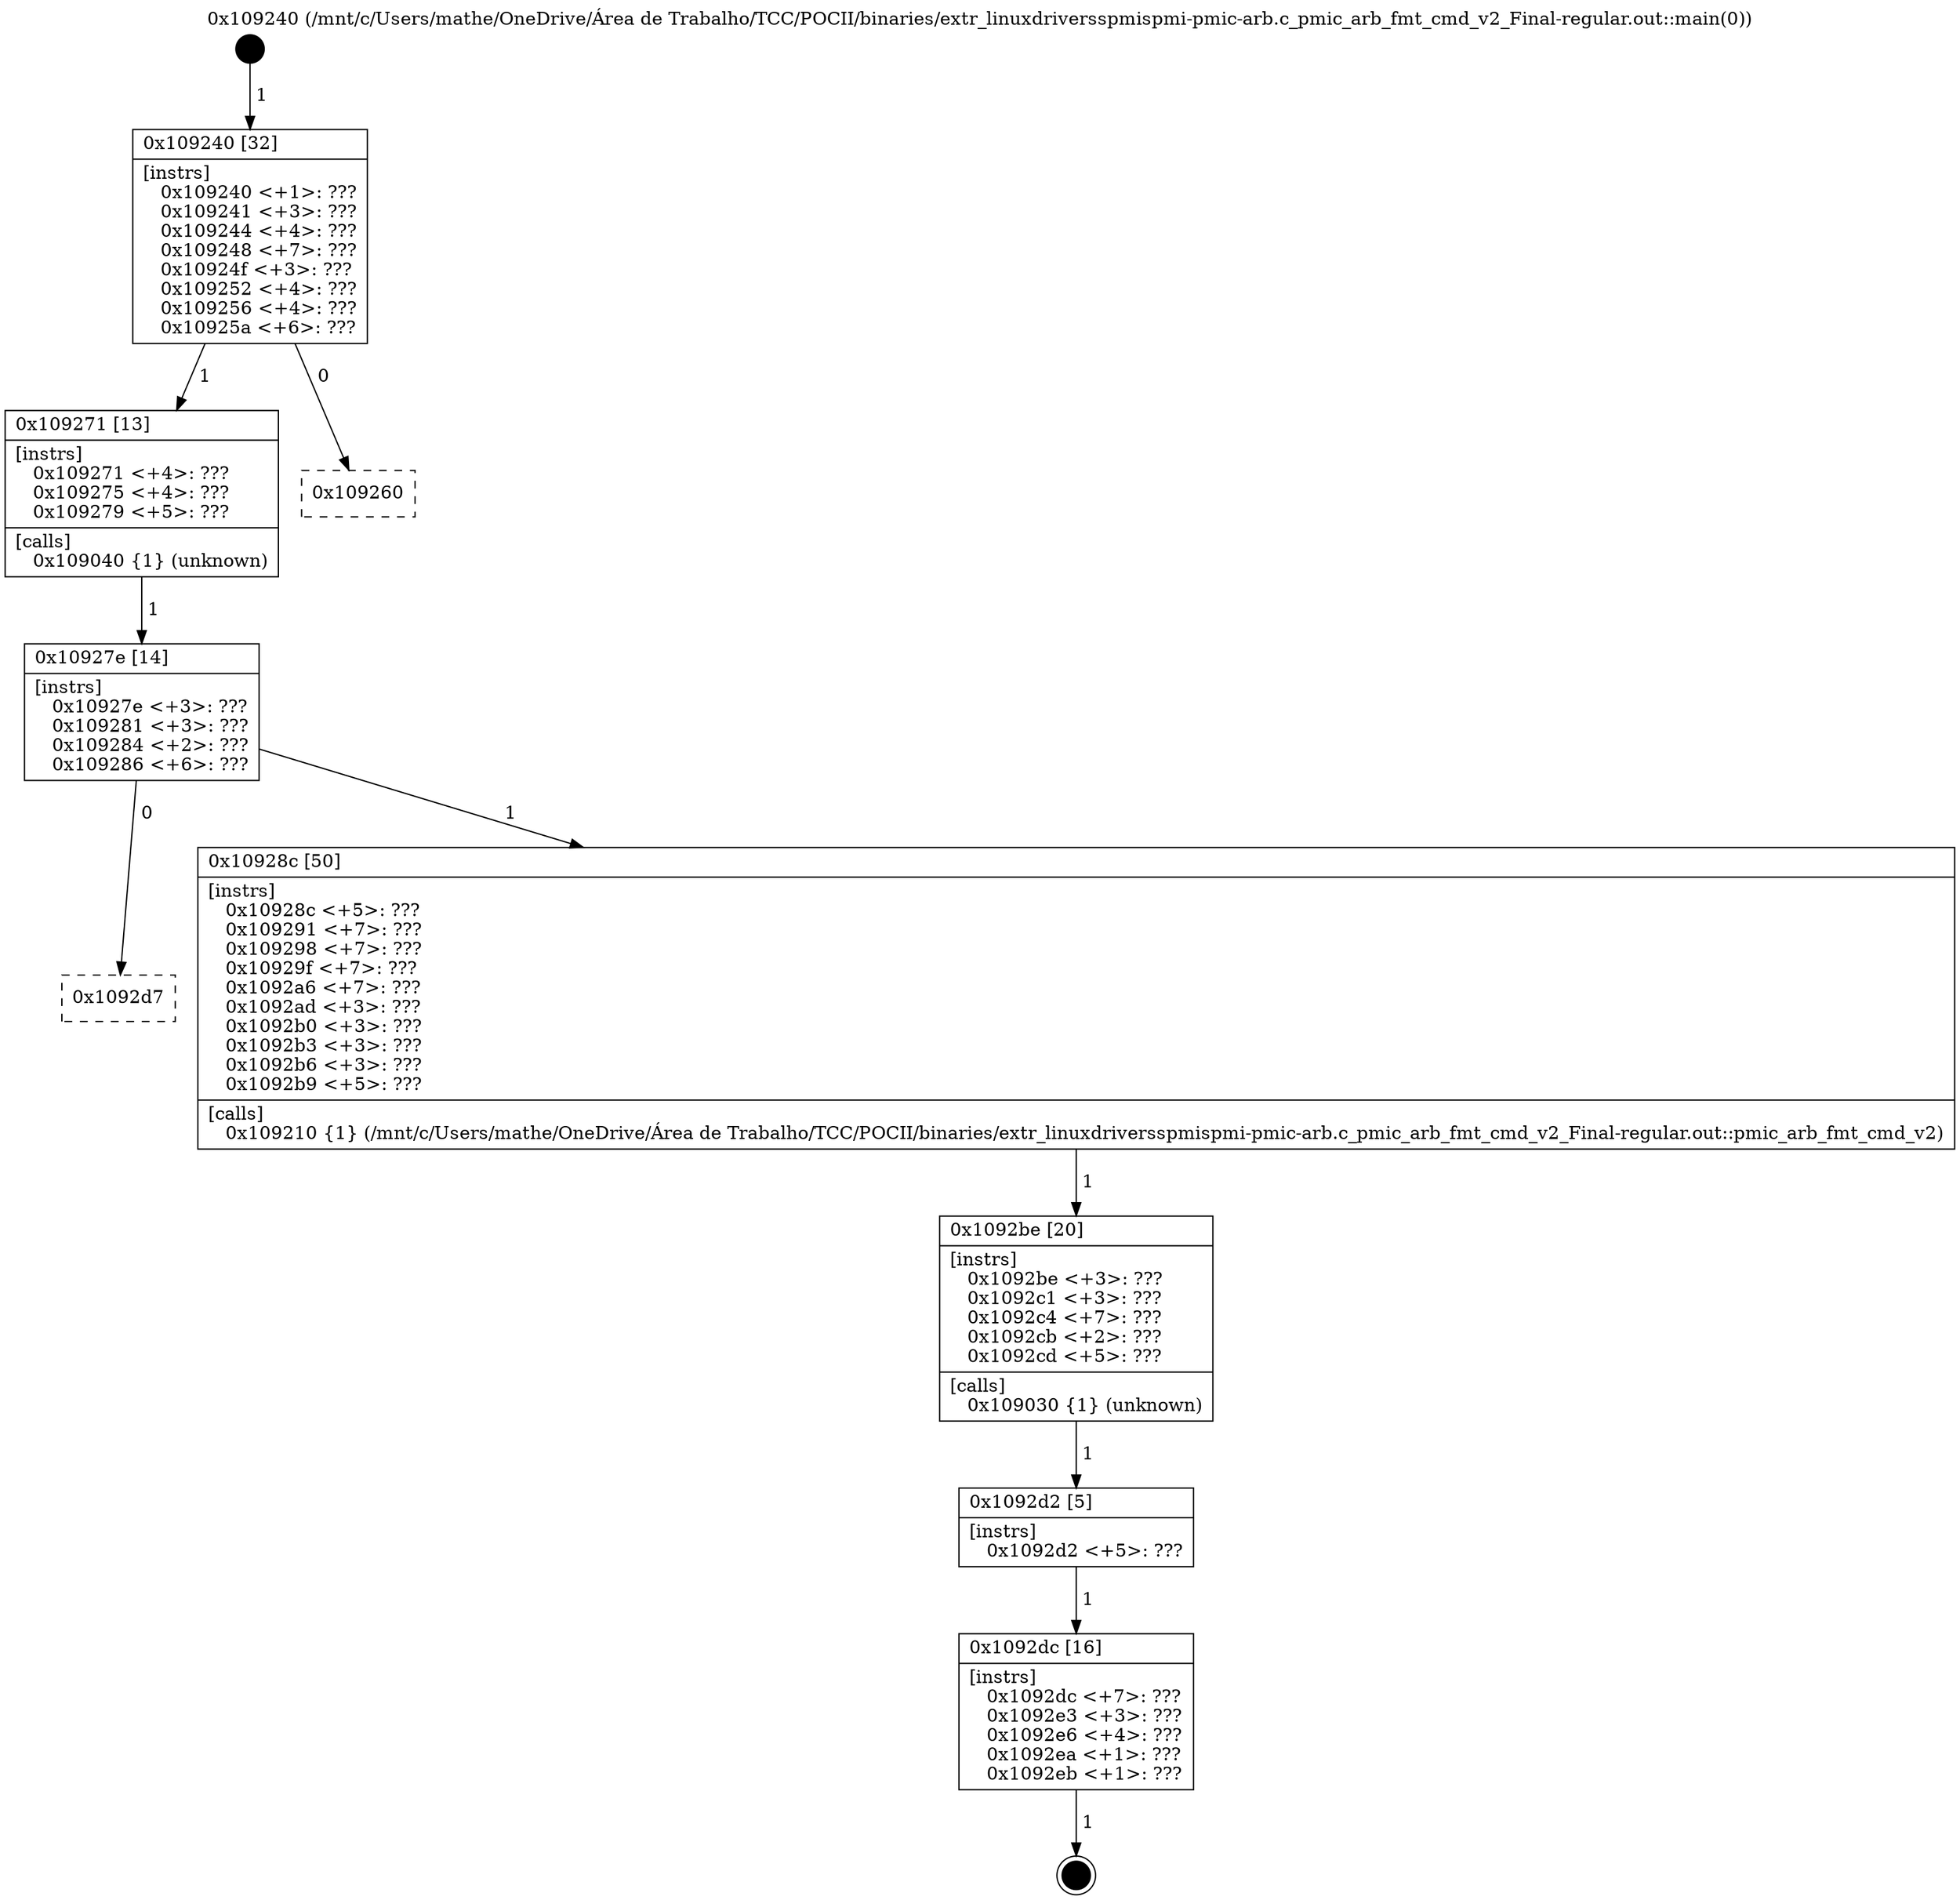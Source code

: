 digraph "0x109240" {
  label = "0x109240 (/mnt/c/Users/mathe/OneDrive/Área de Trabalho/TCC/POCII/binaries/extr_linuxdriversspmispmi-pmic-arb.c_pmic_arb_fmt_cmd_v2_Final-regular.out::main(0))"
  labelloc = "t"
  node[shape=record]

  Entry [label="",width=0.3,height=0.3,shape=circle,fillcolor=black,style=filled]
  "0x109240" [label="{
     0x109240 [32]\l
     | [instrs]\l
     &nbsp;&nbsp;0x109240 \<+1\>: ???\l
     &nbsp;&nbsp;0x109241 \<+3\>: ???\l
     &nbsp;&nbsp;0x109244 \<+4\>: ???\l
     &nbsp;&nbsp;0x109248 \<+7\>: ???\l
     &nbsp;&nbsp;0x10924f \<+3\>: ???\l
     &nbsp;&nbsp;0x109252 \<+4\>: ???\l
     &nbsp;&nbsp;0x109256 \<+4\>: ???\l
     &nbsp;&nbsp;0x10925a \<+6\>: ???\l
  }"]
  "0x109271" [label="{
     0x109271 [13]\l
     | [instrs]\l
     &nbsp;&nbsp;0x109271 \<+4\>: ???\l
     &nbsp;&nbsp;0x109275 \<+4\>: ???\l
     &nbsp;&nbsp;0x109279 \<+5\>: ???\l
     | [calls]\l
     &nbsp;&nbsp;0x109040 \{1\} (unknown)\l
  }"]
  "0x109260" [label="{
     0x109260\l
  }", style=dashed]
  "0x10927e" [label="{
     0x10927e [14]\l
     | [instrs]\l
     &nbsp;&nbsp;0x10927e \<+3\>: ???\l
     &nbsp;&nbsp;0x109281 \<+3\>: ???\l
     &nbsp;&nbsp;0x109284 \<+2\>: ???\l
     &nbsp;&nbsp;0x109286 \<+6\>: ???\l
  }"]
  "0x1092d7" [label="{
     0x1092d7\l
  }", style=dashed]
  "0x10928c" [label="{
     0x10928c [50]\l
     | [instrs]\l
     &nbsp;&nbsp;0x10928c \<+5\>: ???\l
     &nbsp;&nbsp;0x109291 \<+7\>: ???\l
     &nbsp;&nbsp;0x109298 \<+7\>: ???\l
     &nbsp;&nbsp;0x10929f \<+7\>: ???\l
     &nbsp;&nbsp;0x1092a6 \<+7\>: ???\l
     &nbsp;&nbsp;0x1092ad \<+3\>: ???\l
     &nbsp;&nbsp;0x1092b0 \<+3\>: ???\l
     &nbsp;&nbsp;0x1092b3 \<+3\>: ???\l
     &nbsp;&nbsp;0x1092b6 \<+3\>: ???\l
     &nbsp;&nbsp;0x1092b9 \<+5\>: ???\l
     | [calls]\l
     &nbsp;&nbsp;0x109210 \{1\} (/mnt/c/Users/mathe/OneDrive/Área de Trabalho/TCC/POCII/binaries/extr_linuxdriversspmispmi-pmic-arb.c_pmic_arb_fmt_cmd_v2_Final-regular.out::pmic_arb_fmt_cmd_v2)\l
  }"]
  Exit [label="",width=0.3,height=0.3,shape=circle,fillcolor=black,style=filled,peripheries=2]
  "0x1092be" [label="{
     0x1092be [20]\l
     | [instrs]\l
     &nbsp;&nbsp;0x1092be \<+3\>: ???\l
     &nbsp;&nbsp;0x1092c1 \<+3\>: ???\l
     &nbsp;&nbsp;0x1092c4 \<+7\>: ???\l
     &nbsp;&nbsp;0x1092cb \<+2\>: ???\l
     &nbsp;&nbsp;0x1092cd \<+5\>: ???\l
     | [calls]\l
     &nbsp;&nbsp;0x109030 \{1\} (unknown)\l
  }"]
  "0x1092d2" [label="{
     0x1092d2 [5]\l
     | [instrs]\l
     &nbsp;&nbsp;0x1092d2 \<+5\>: ???\l
  }"]
  "0x1092dc" [label="{
     0x1092dc [16]\l
     | [instrs]\l
     &nbsp;&nbsp;0x1092dc \<+7\>: ???\l
     &nbsp;&nbsp;0x1092e3 \<+3\>: ???\l
     &nbsp;&nbsp;0x1092e6 \<+4\>: ???\l
     &nbsp;&nbsp;0x1092ea \<+1\>: ???\l
     &nbsp;&nbsp;0x1092eb \<+1\>: ???\l
  }"]
  Entry -> "0x109240" [label=" 1"]
  "0x109240" -> "0x109271" [label=" 1"]
  "0x109240" -> "0x109260" [label=" 0"]
  "0x109271" -> "0x10927e" [label=" 1"]
  "0x10927e" -> "0x1092d7" [label=" 0"]
  "0x10927e" -> "0x10928c" [label=" 1"]
  "0x1092dc" -> Exit [label=" 1"]
  "0x10928c" -> "0x1092be" [label=" 1"]
  "0x1092be" -> "0x1092d2" [label=" 1"]
  "0x1092d2" -> "0x1092dc" [label=" 1"]
}
